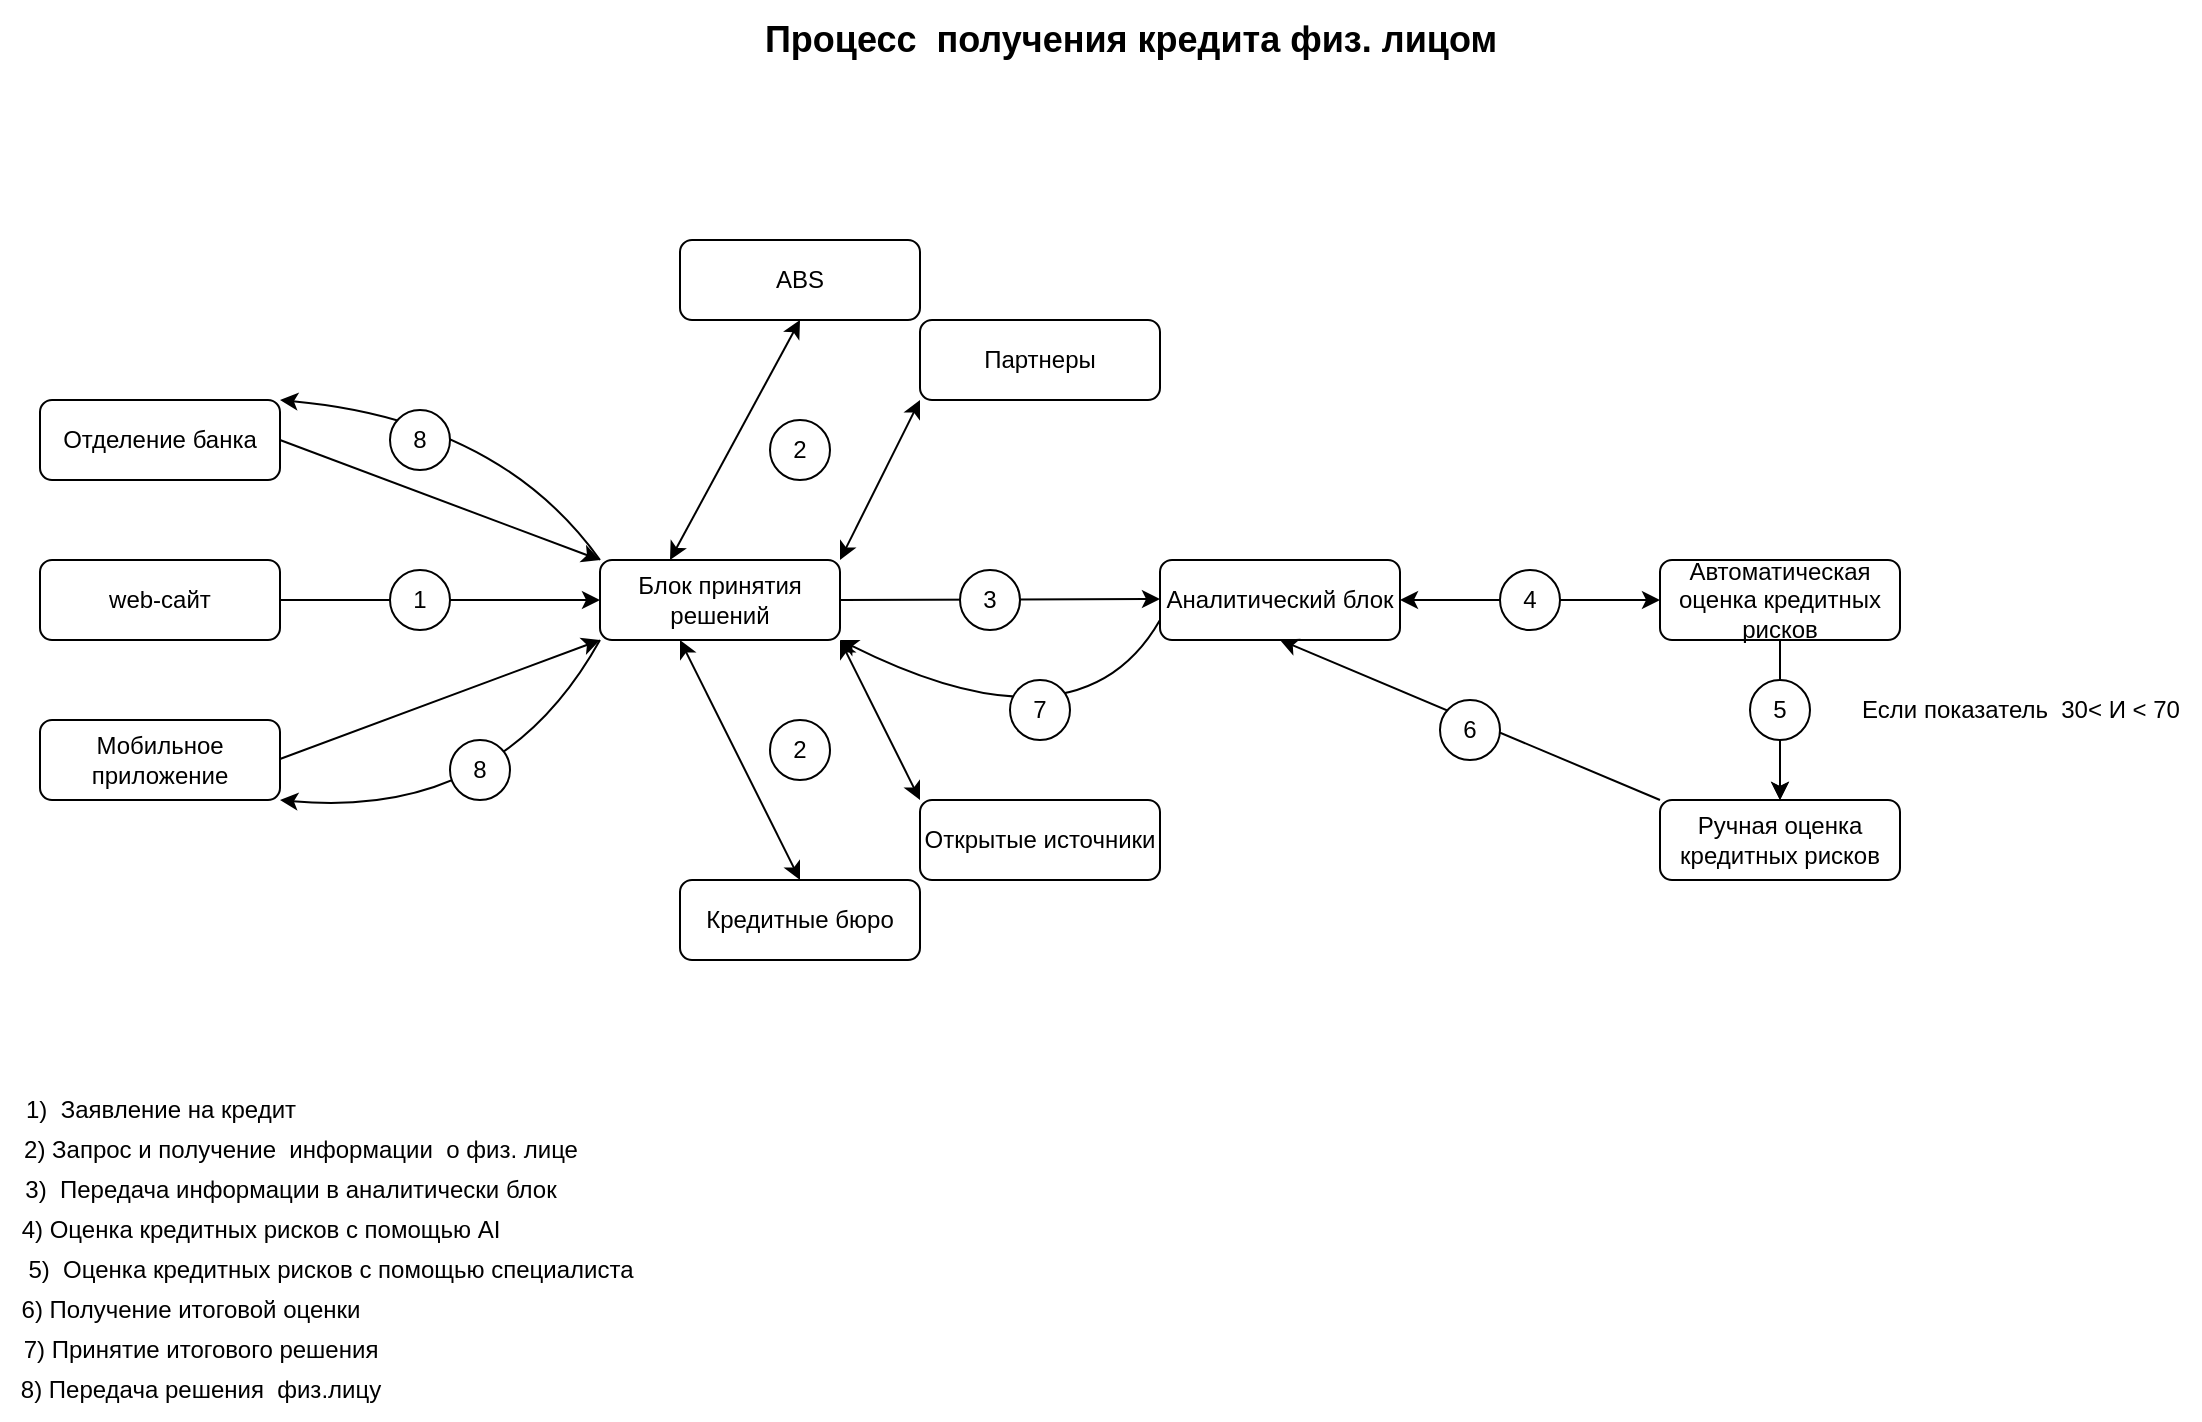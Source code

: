 <mxfile version="22.1.15" type="github">
  <diagram name="Страница — 1" id="Rl8ft7MHTA_ny6tH8LG-">
    <mxGraphModel dx="2390" dy="1317" grid="1" gridSize="10" guides="1" tooltips="1" connect="1" arrows="1" fold="1" page="1" pageScale="1" pageWidth="1169" pageHeight="827" math="0" shadow="0">
      <root>
        <mxCell id="0" />
        <mxCell id="1" parent="0" />
        <mxCell id="kJDCvLnrvI96pCwyV_Oo-1" value="Отделение банка" style="rounded=1;whiteSpace=wrap;html=1;" vertex="1" parent="1">
          <mxGeometry x="40" y="200" width="120" height="40" as="geometry" />
        </mxCell>
        <mxCell id="kJDCvLnrvI96pCwyV_Oo-2" value="web-сайт" style="rounded=1;whiteSpace=wrap;html=1;" vertex="1" parent="1">
          <mxGeometry x="40" y="280" width="120" height="40" as="geometry" />
        </mxCell>
        <mxCell id="kJDCvLnrvI96pCwyV_Oo-3" value="Мобильное приложение" style="rounded=1;whiteSpace=wrap;html=1;" vertex="1" parent="1">
          <mxGeometry x="40" y="360" width="120" height="40" as="geometry" />
        </mxCell>
        <mxCell id="kJDCvLnrvI96pCwyV_Oo-5" value="Блок принятия решений" style="rounded=1;whiteSpace=wrap;html=1;" vertex="1" parent="1">
          <mxGeometry x="320" y="280" width="120" height="40" as="geometry" />
        </mxCell>
        <mxCell id="kJDCvLnrvI96pCwyV_Oo-6" value="" style="endArrow=classic;html=1;rounded=0;exitX=1;exitY=0.5;exitDx=0;exitDy=0;entryX=0;entryY=0.5;entryDx=0;entryDy=0;" edge="1" parent="1" source="kJDCvLnrvI96pCwyV_Oo-2" target="kJDCvLnrvI96pCwyV_Oo-5">
          <mxGeometry width="50" height="50" relative="1" as="geometry">
            <mxPoint x="560" y="430" as="sourcePoint" />
            <mxPoint x="610" y="380" as="targetPoint" />
          </mxGeometry>
        </mxCell>
        <mxCell id="kJDCvLnrvI96pCwyV_Oo-7" value="" style="endArrow=classic;html=1;rounded=0;exitX=1;exitY=0.5;exitDx=0;exitDy=0;entryX=0;entryY=1;entryDx=0;entryDy=0;" edge="1" parent="1" target="kJDCvLnrvI96pCwyV_Oo-5">
          <mxGeometry width="50" height="50" relative="1" as="geometry">
            <mxPoint x="160" y="379.5" as="sourcePoint" />
            <mxPoint x="320" y="300" as="targetPoint" />
          </mxGeometry>
        </mxCell>
        <mxCell id="kJDCvLnrvI96pCwyV_Oo-8" value="" style="endArrow=classic;html=1;rounded=0;exitX=1;exitY=0.5;exitDx=0;exitDy=0;entryX=0;entryY=0;entryDx=0;entryDy=0;" edge="1" parent="1" source="kJDCvLnrvI96pCwyV_Oo-1" target="kJDCvLnrvI96pCwyV_Oo-5">
          <mxGeometry width="50" height="50" relative="1" as="geometry">
            <mxPoint x="170" y="219.5" as="sourcePoint" />
            <mxPoint x="330" y="219.5" as="targetPoint" />
          </mxGeometry>
        </mxCell>
        <mxCell id="kJDCvLnrvI96pCwyV_Oo-9" value="1" style="ellipse;whiteSpace=wrap;html=1;aspect=fixed;" vertex="1" parent="1">
          <mxGeometry x="215" y="285" width="30" height="30" as="geometry" />
        </mxCell>
        <mxCell id="kJDCvLnrvI96pCwyV_Oo-11" value="ABS" style="rounded=1;whiteSpace=wrap;html=1;" vertex="1" parent="1">
          <mxGeometry x="360" y="120" width="120" height="40" as="geometry" />
        </mxCell>
        <mxCell id="kJDCvLnrvI96pCwyV_Oo-12" value="Партнеры" style="rounded=1;whiteSpace=wrap;html=1;" vertex="1" parent="1">
          <mxGeometry x="480" y="160" width="120" height="40" as="geometry" />
        </mxCell>
        <mxCell id="kJDCvLnrvI96pCwyV_Oo-13" value="Открытые источники" style="rounded=1;whiteSpace=wrap;html=1;" vertex="1" parent="1">
          <mxGeometry x="480" y="400" width="120" height="40" as="geometry" />
        </mxCell>
        <mxCell id="kJDCvLnrvI96pCwyV_Oo-14" value="Кредитные бюро" style="rounded=1;whiteSpace=wrap;html=1;" vertex="1" parent="1">
          <mxGeometry x="360" y="440" width="120" height="40" as="geometry" />
        </mxCell>
        <mxCell id="kJDCvLnrvI96pCwyV_Oo-15" value="" style="endArrow=classic;startArrow=classic;html=1;rounded=0;entryX=0.5;entryY=1;entryDx=0;entryDy=0;" edge="1" parent="1" target="kJDCvLnrvI96pCwyV_Oo-11">
          <mxGeometry width="50" height="50" relative="1" as="geometry">
            <mxPoint x="355" y="280" as="sourcePoint" />
            <mxPoint x="405" y="230" as="targetPoint" />
          </mxGeometry>
        </mxCell>
        <mxCell id="kJDCvLnrvI96pCwyV_Oo-17" value="" style="endArrow=classic;startArrow=classic;html=1;rounded=0;entryX=0;entryY=1;entryDx=0;entryDy=0;exitX=1;exitY=0;exitDx=0;exitDy=0;" edge="1" parent="1" source="kJDCvLnrvI96pCwyV_Oo-5" target="kJDCvLnrvI96pCwyV_Oo-12">
          <mxGeometry width="50" height="50" relative="1" as="geometry">
            <mxPoint x="430" y="280" as="sourcePoint" />
            <mxPoint x="480" y="230" as="targetPoint" />
          </mxGeometry>
        </mxCell>
        <mxCell id="kJDCvLnrvI96pCwyV_Oo-18" value="" style="endArrow=classic;startArrow=classic;html=1;rounded=0;entryX=0;entryY=0;entryDx=0;entryDy=0;" edge="1" parent="1" target="kJDCvLnrvI96pCwyV_Oo-13">
          <mxGeometry width="50" height="50" relative="1" as="geometry">
            <mxPoint x="440" y="320" as="sourcePoint" />
            <mxPoint x="490" y="243" as="targetPoint" />
          </mxGeometry>
        </mxCell>
        <mxCell id="kJDCvLnrvI96pCwyV_Oo-20" value="" style="endArrow=classic;startArrow=classic;html=1;rounded=0;entryX=0.5;entryY=1;entryDx=0;entryDy=0;exitX=0.5;exitY=0;exitDx=0;exitDy=0;" edge="1" parent="1" source="kJDCvLnrvI96pCwyV_Oo-14">
          <mxGeometry width="50" height="50" relative="1" as="geometry">
            <mxPoint x="295" y="440" as="sourcePoint" />
            <mxPoint x="360" y="320" as="targetPoint" />
          </mxGeometry>
        </mxCell>
        <mxCell id="kJDCvLnrvI96pCwyV_Oo-24" value="2" style="ellipse;whiteSpace=wrap;html=1;aspect=fixed;" vertex="1" parent="1">
          <mxGeometry x="405" y="210" width="30" height="30" as="geometry" />
        </mxCell>
        <mxCell id="kJDCvLnrvI96pCwyV_Oo-25" value="2" style="ellipse;whiteSpace=wrap;html=1;aspect=fixed;" vertex="1" parent="1">
          <mxGeometry x="405" y="360" width="30" height="30" as="geometry" />
        </mxCell>
        <mxCell id="kJDCvLnrvI96pCwyV_Oo-26" value="" style="endArrow=classic;html=1;rounded=0;entryX=0;entryY=0.5;entryDx=0;entryDy=0;exitX=1;exitY=0.5;exitDx=0;exitDy=0;" edge="1" parent="1" source="kJDCvLnrvI96pCwyV_Oo-5">
          <mxGeometry width="50" height="50" relative="1" as="geometry">
            <mxPoint x="450" y="300" as="sourcePoint" />
            <mxPoint x="600" y="299.5" as="targetPoint" />
          </mxGeometry>
        </mxCell>
        <mxCell id="kJDCvLnrvI96pCwyV_Oo-27" value="3" style="ellipse;whiteSpace=wrap;html=1;aspect=fixed;" vertex="1" parent="1">
          <mxGeometry x="500" y="285" width="30" height="30" as="geometry" />
        </mxCell>
        <mxCell id="kJDCvLnrvI96pCwyV_Oo-28" value="Аналитический блок&lt;br&gt;" style="rounded=1;whiteSpace=wrap;html=1;" vertex="1" parent="1">
          <mxGeometry x="600" y="280" width="120" height="40" as="geometry" />
        </mxCell>
        <mxCell id="kJDCvLnrvI96pCwyV_Oo-34" value="" style="edgeStyle=orthogonalEdgeStyle;rounded=0;orthogonalLoop=1;jettySize=auto;html=1;" edge="1" parent="1" source="kJDCvLnrvI96pCwyV_Oo-31" target="kJDCvLnrvI96pCwyV_Oo-33">
          <mxGeometry relative="1" as="geometry" />
        </mxCell>
        <mxCell id="kJDCvLnrvI96pCwyV_Oo-31" value="Автоматическая оценка кредитных рисков" style="whiteSpace=wrap;html=1;rounded=1;" vertex="1" parent="1">
          <mxGeometry x="850" y="280" width="120" height="40" as="geometry" />
        </mxCell>
        <mxCell id="kJDCvLnrvI96pCwyV_Oo-33" value="Ручная оценка кредитных рисков" style="whiteSpace=wrap;html=1;rounded=1;" vertex="1" parent="1">
          <mxGeometry x="850" y="400" width="120" height="40" as="geometry" />
        </mxCell>
        <mxCell id="kJDCvLnrvI96pCwyV_Oo-37" value="Если показатель&amp;nbsp; 30&amp;lt; И &amp;lt; 70" style="text;html=1;align=center;verticalAlign=middle;resizable=0;points=[];autosize=1;strokeColor=none;fillColor=none;" vertex="1" parent="1">
          <mxGeometry x="940" y="340" width="180" height="30" as="geometry" />
        </mxCell>
        <mxCell id="kJDCvLnrvI96pCwyV_Oo-47" value="" style="edgeStyle=orthogonalEdgeStyle;rounded=0;orthogonalLoop=1;jettySize=auto;html=1;" edge="1" parent="1" source="kJDCvLnrvI96pCwyV_Oo-38" target="kJDCvLnrvI96pCwyV_Oo-33">
          <mxGeometry relative="1" as="geometry" />
        </mxCell>
        <mxCell id="kJDCvLnrvI96pCwyV_Oo-38" value="5" style="ellipse;whiteSpace=wrap;html=1;aspect=fixed;" vertex="1" parent="1">
          <mxGeometry x="895" y="340" width="30" height="30" as="geometry" />
        </mxCell>
        <mxCell id="kJDCvLnrvI96pCwyV_Oo-41" value="" style="endArrow=classic;startArrow=classic;html=1;rounded=0;entryX=0;entryY=0.5;entryDx=0;entryDy=0;" edge="1" parent="1" target="kJDCvLnrvI96pCwyV_Oo-31">
          <mxGeometry width="50" height="50" relative="1" as="geometry">
            <mxPoint x="720" y="300" as="sourcePoint" />
            <mxPoint x="770" y="250" as="targetPoint" />
          </mxGeometry>
        </mxCell>
        <mxCell id="kJDCvLnrvI96pCwyV_Oo-44" value="4" style="ellipse;whiteSpace=wrap;html=1;aspect=fixed;" vertex="1" parent="1">
          <mxGeometry x="770" y="285" width="30" height="30" as="geometry" />
        </mxCell>
        <mxCell id="kJDCvLnrvI96pCwyV_Oo-48" value="" style="endArrow=classic;html=1;rounded=0;exitX=0;exitY=0;exitDx=0;exitDy=0;entryX=0.5;entryY=1;entryDx=0;entryDy=0;" edge="1" parent="1" source="kJDCvLnrvI96pCwyV_Oo-33" target="kJDCvLnrvI96pCwyV_Oo-28">
          <mxGeometry width="50" height="50" relative="1" as="geometry">
            <mxPoint x="700" y="464" as="sourcePoint" />
            <mxPoint x="750" y="414" as="targetPoint" />
          </mxGeometry>
        </mxCell>
        <mxCell id="kJDCvLnrvI96pCwyV_Oo-49" value="6" style="ellipse;whiteSpace=wrap;html=1;aspect=fixed;" vertex="1" parent="1">
          <mxGeometry x="740" y="350" width="30" height="30" as="geometry" />
        </mxCell>
        <mxCell id="kJDCvLnrvI96pCwyV_Oo-53" value="" style="curved=1;endArrow=classic;html=1;rounded=0;entryX=1;entryY=1;entryDx=0;entryDy=0;exitX=0;exitY=0.75;exitDx=0;exitDy=0;" edge="1" parent="1" source="kJDCvLnrvI96pCwyV_Oo-28" target="kJDCvLnrvI96pCwyV_Oo-5">
          <mxGeometry width="50" height="50" relative="1" as="geometry">
            <mxPoint x="560" y="430" as="sourcePoint" />
            <mxPoint x="610" y="380" as="targetPoint" />
            <Array as="points">
              <mxPoint x="560" y="380" />
            </Array>
          </mxGeometry>
        </mxCell>
        <mxCell id="kJDCvLnrvI96pCwyV_Oo-54" value="7" style="ellipse;whiteSpace=wrap;html=1;aspect=fixed;" vertex="1" parent="1">
          <mxGeometry x="525" y="340" width="30" height="30" as="geometry" />
        </mxCell>
        <mxCell id="kJDCvLnrvI96pCwyV_Oo-60" value="" style="curved=1;endArrow=classic;html=1;rounded=0;exitX=0;exitY=1;exitDx=0;exitDy=0;entryX=1;entryY=1;entryDx=0;entryDy=0;" edge="1" parent="1" source="kJDCvLnrvI96pCwyV_Oo-5" target="kJDCvLnrvI96pCwyV_Oo-3">
          <mxGeometry width="50" height="50" relative="1" as="geometry">
            <mxPoint x="165" y="540" as="sourcePoint" />
            <mxPoint x="215" y="490" as="targetPoint" />
            <Array as="points">
              <mxPoint x="270" y="410" />
            </Array>
          </mxGeometry>
        </mxCell>
        <mxCell id="kJDCvLnrvI96pCwyV_Oo-61" value="" style="curved=1;endArrow=classic;html=1;rounded=0;exitX=0;exitY=0;exitDx=0;exitDy=0;entryX=1;entryY=1;entryDx=0;entryDy=0;" edge="1" parent="1" source="kJDCvLnrvI96pCwyV_Oo-5">
          <mxGeometry width="50" height="50" relative="1" as="geometry">
            <mxPoint x="320" y="120" as="sourcePoint" />
            <mxPoint x="160" y="200" as="targetPoint" />
            <Array as="points">
              <mxPoint x="270" y="210" />
            </Array>
          </mxGeometry>
        </mxCell>
        <mxCell id="kJDCvLnrvI96pCwyV_Oo-62" value="8" style="ellipse;whiteSpace=wrap;html=1;aspect=fixed;" vertex="1" parent="1">
          <mxGeometry x="245" y="370" width="30" height="30" as="geometry" />
        </mxCell>
        <mxCell id="kJDCvLnrvI96pCwyV_Oo-63" value="8" style="ellipse;whiteSpace=wrap;html=1;aspect=fixed;" vertex="1" parent="1">
          <mxGeometry x="215" y="205" width="30" height="30" as="geometry" />
        </mxCell>
        <mxCell id="kJDCvLnrvI96pCwyV_Oo-67" value="1)&amp;nbsp; Заявление на кредит" style="text;html=1;align=center;verticalAlign=middle;resizable=0;points=[];autosize=1;strokeColor=none;fillColor=none;" vertex="1" parent="1">
          <mxGeometry x="20" y="540" width="160" height="30" as="geometry" />
        </mxCell>
        <mxCell id="kJDCvLnrvI96pCwyV_Oo-68" value="2) Запрос и получение&amp;nbsp; информации&amp;nbsp; о физ. лице" style="text;html=1;align=center;verticalAlign=middle;resizable=0;points=[];autosize=1;strokeColor=none;fillColor=none;" vertex="1" parent="1">
          <mxGeometry x="20" y="560" width="300" height="30" as="geometry" />
        </mxCell>
        <mxCell id="kJDCvLnrvI96pCwyV_Oo-69" value="3)&amp;nbsp; Передача информации в аналитически блок" style="text;html=1;align=center;verticalAlign=middle;resizable=0;points=[];autosize=1;strokeColor=none;fillColor=none;" vertex="1" parent="1">
          <mxGeometry x="20" y="580" width="290" height="30" as="geometry" />
        </mxCell>
        <mxCell id="kJDCvLnrvI96pCwyV_Oo-72" value="4) Оценка кредитных рисков с помощью AI" style="text;html=1;align=center;verticalAlign=middle;resizable=0;points=[];autosize=1;strokeColor=none;fillColor=none;" vertex="1" parent="1">
          <mxGeometry x="20" y="600" width="260" height="30" as="geometry" />
        </mxCell>
        <mxCell id="kJDCvLnrvI96pCwyV_Oo-73" value="5)&amp;nbsp; Оценка кредитных рисков с помощью специалиста" style="text;html=1;align=center;verticalAlign=middle;resizable=0;points=[];autosize=1;strokeColor=none;fillColor=none;" vertex="1" parent="1">
          <mxGeometry x="20" y="620" width="330" height="30" as="geometry" />
        </mxCell>
        <mxCell id="kJDCvLnrvI96pCwyV_Oo-74" value="6) Получение итоговой оценки" style="text;html=1;align=center;verticalAlign=middle;resizable=0;points=[];autosize=1;strokeColor=none;fillColor=none;" vertex="1" parent="1">
          <mxGeometry x="20" y="640" width="190" height="30" as="geometry" />
        </mxCell>
        <mxCell id="kJDCvLnrvI96pCwyV_Oo-75" value="7) Принятие итогового решения" style="text;html=1;align=center;verticalAlign=middle;resizable=0;points=[];autosize=1;strokeColor=none;fillColor=none;" vertex="1" parent="1">
          <mxGeometry x="20" y="660" width="200" height="30" as="geometry" />
        </mxCell>
        <mxCell id="kJDCvLnrvI96pCwyV_Oo-76" value="8) Передача решения&amp;nbsp; физ.лицу" style="text;html=1;align=center;verticalAlign=middle;resizable=0;points=[];autosize=1;strokeColor=none;fillColor=none;" vertex="1" parent="1">
          <mxGeometry x="20" y="680" width="200" height="30" as="geometry" />
        </mxCell>
        <mxCell id="kJDCvLnrvI96pCwyV_Oo-77" value="Процесс&amp;nbsp; получения кредита физ. лицом" style="text;html=1;align=center;verticalAlign=middle;resizable=0;points=[];autosize=1;strokeColor=none;fillColor=none;fontSize=18;fontStyle=1" vertex="1" parent="1">
          <mxGeometry x="390" width="390" height="40" as="geometry" />
        </mxCell>
      </root>
    </mxGraphModel>
  </diagram>
</mxfile>
